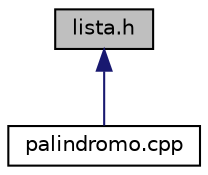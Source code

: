 digraph "lista.h"
{
  edge [fontname="Helvetica",fontsize="10",labelfontname="Helvetica",labelfontsize="10"];
  node [fontname="Helvetica",fontsize="10",shape=record];
  Node1 [label="lista.h",height=0.2,width=0.4,color="black", fillcolor="grey75", style="filled", fontcolor="black"];
  Node1 -> Node2 [dir="back",color="midnightblue",fontsize="10",style="solid"];
  Node2 [label="palindromo.cpp",height=0.2,width=0.4,color="black", fillcolor="white", style="filled",URL="$palindromo_8cpp.html",tooltip="Programa que teste se uma palavra é palindromo. "];
}
